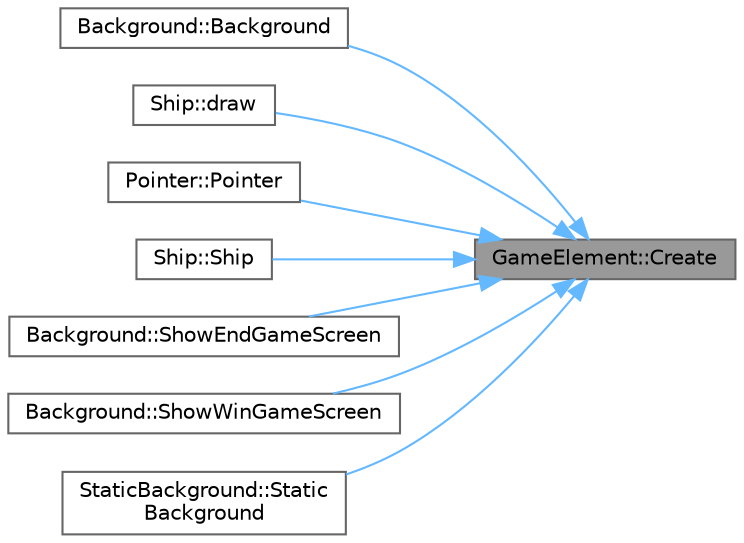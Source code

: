 digraph "GameElement::Create"
{
 // LATEX_PDF_SIZE
  bgcolor="transparent";
  edge [fontname=Helvetica,fontsize=10,labelfontname=Helvetica,labelfontsize=10];
  node [fontname=Helvetica,fontsize=10,shape=box,height=0.2,width=0.4];
  rankdir="RL";
  Node1 [id="Node000001",label="GameElement::Create",height=0.2,width=0.4,color="gray40", fillcolor="grey60", style="filled", fontcolor="black",tooltip="Creates the game element with the specified image."];
  Node1 -> Node2 [id="edge1_Node000001_Node000002",dir="back",color="steelblue1",style="solid",tooltip=" "];
  Node2 [id="Node000002",label="Background::Background",height=0.2,width=0.4,color="grey40", fillcolor="white", style="filled",URL="$class_background.html#a8b6eec6da6feb0fc54814c44f90384c3",tooltip="Constructs a new Background object."];
  Node1 -> Node3 [id="edge2_Node000001_Node000003",dir="back",color="steelblue1",style="solid",tooltip=" "];
  Node3 [id="Node000003",label="Ship::draw",height=0.2,width=0.4,color="grey40", fillcolor="white", style="filled",URL="$class_ship.html#a4aff4ec4251ab3e5e54e907bea930122",tooltip="Draws the ship on the given window."];
  Node1 -> Node4 [id="edge3_Node000001_Node000004",dir="back",color="steelblue1",style="solid",tooltip=" "];
  Node4 [id="Node000004",label="Pointer::Pointer",height=0.2,width=0.4,color="grey40", fillcolor="white", style="filled",URL="$class_pointer.html#aa0fa96c084acfe85833607bca887dc10",tooltip="Constructs a Pointer object with three selection positions."];
  Node1 -> Node5 [id="edge4_Node000001_Node000005",dir="back",color="steelblue1",style="solid",tooltip=" "];
  Node5 [id="Node000005",label="Ship::Ship",height=0.2,width=0.4,color="grey40", fillcolor="white", style="filled",URL="$class_ship.html#ab6922e0c0b9ed0af62e0f05a60b8b917",tooltip="Constructor for Ship."];
  Node1 -> Node6 [id="edge5_Node000001_Node000006",dir="back",color="steelblue1",style="solid",tooltip=" "];
  Node6 [id="Node000006",label="Background::ShowEndGameScreen",height=0.2,width=0.4,color="grey40", fillcolor="white", style="filled",URL="$class_background.html#a4a3c4345dbf196b70bf95c032d9cd455",tooltip="Displays the end game screen."];
  Node1 -> Node7 [id="edge6_Node000001_Node000007",dir="back",color="steelblue1",style="solid",tooltip=" "];
  Node7 [id="Node000007",label="Background::ShowWinGameScreen",height=0.2,width=0.4,color="grey40", fillcolor="white", style="filled",URL="$class_background.html#a3436e7c426eb1abf6c8a8aa3935307f6",tooltip="Displays the win game screen."];
  Node1 -> Node8 [id="edge7_Node000001_Node000008",dir="back",color="steelblue1",style="solid",tooltip=" "];
  Node8 [id="Node000008",label="StaticBackground::Static\lBackground",height=0.2,width=0.4,color="grey40", fillcolor="white", style="filled",URL="$class_static_background.html#aa103ace3912833cd1a2164512972a44c",tooltip="Constructs a StaticBackground object with the specified image path."];
}
